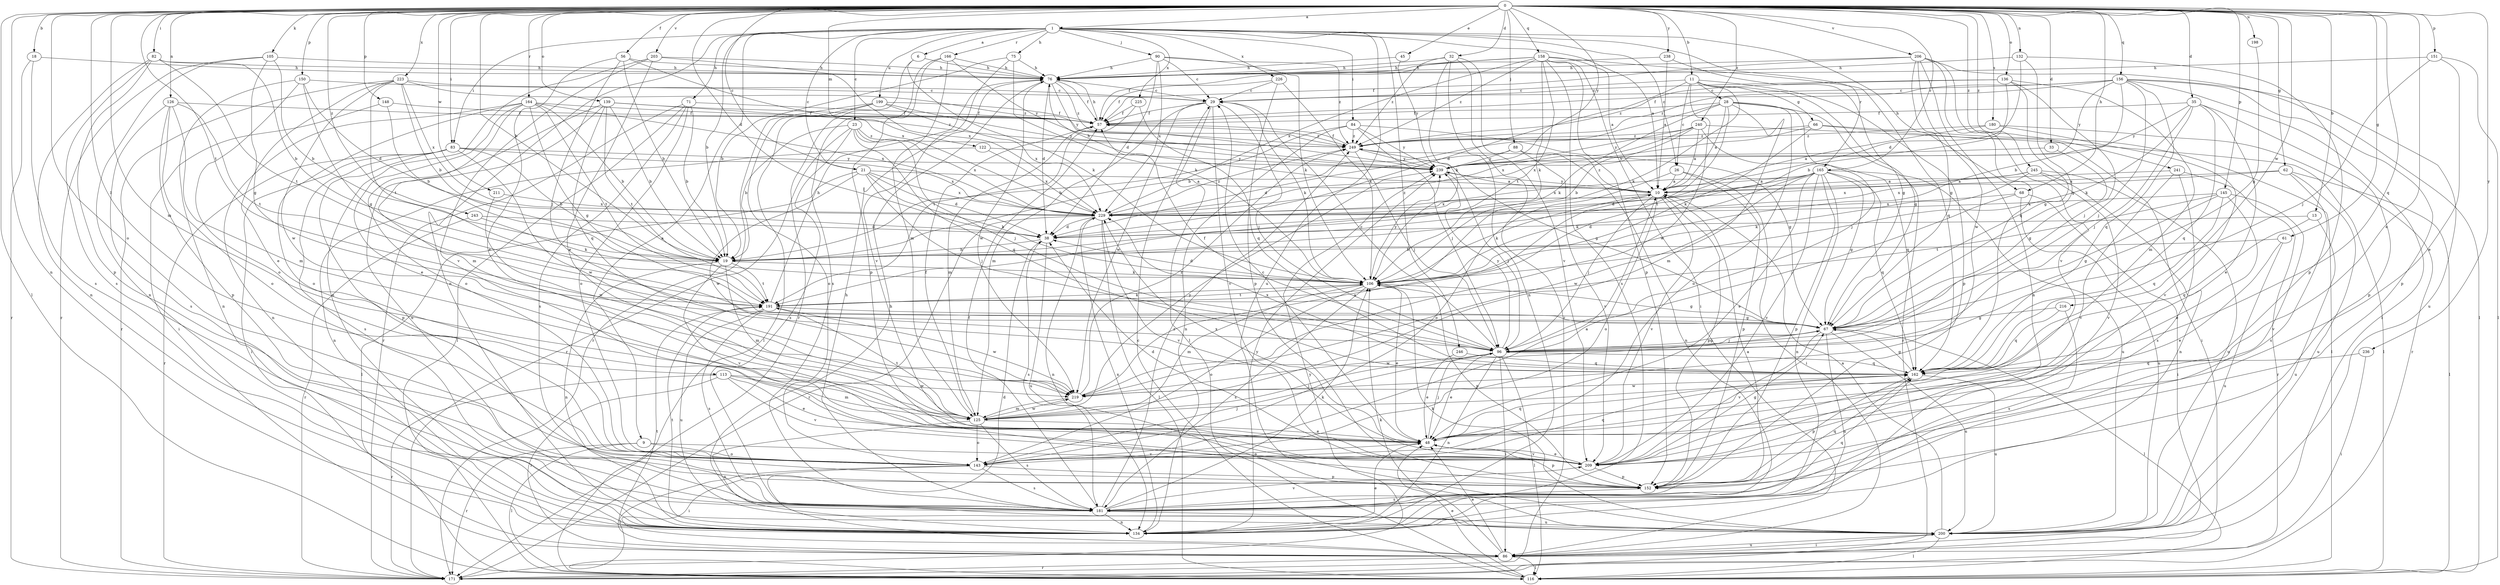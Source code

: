 strict digraph  {
0;
1;
6;
9;
10;
11;
13;
18;
19;
21;
23;
26;
28;
29;
32;
33;
35;
38;
45;
48;
56;
57;
61;
62;
66;
67;
68;
71;
75;
76;
82;
83;
84;
86;
88;
90;
96;
105;
106;
113;
116;
122;
125;
126;
132;
134;
136;
139;
143;
145;
148;
150;
151;
152;
156;
158;
162;
164;
165;
166;
171;
180;
181;
191;
198;
199;
200;
203;
206;
209;
211;
216;
219;
223;
225;
226;
229;
236;
238;
239;
240;
241;
243;
245;
246;
249;
0 -> 1  [label=a];
0 -> 11  [label=b];
0 -> 13  [label=b];
0 -> 18  [label=b];
0 -> 19  [label=b];
0 -> 21  [label=c];
0 -> 32  [label=d];
0 -> 33  [label=d];
0 -> 35  [label=d];
0 -> 38  [label=d];
0 -> 45  [label=e];
0 -> 48  [label=e];
0 -> 56  [label=f];
0 -> 61  [label=g];
0 -> 62  [label=g];
0 -> 68  [label=h];
0 -> 82  [label=i];
0 -> 83  [label=i];
0 -> 88  [label=j];
0 -> 105  [label=k];
0 -> 113  [label=l];
0 -> 116  [label=l];
0 -> 122  [label=m];
0 -> 125  [label=m];
0 -> 126  [label=n];
0 -> 132  [label=n];
0 -> 134  [label=n];
0 -> 136  [label=o];
0 -> 139  [label=o];
0 -> 143  [label=o];
0 -> 145  [label=p];
0 -> 148  [label=p];
0 -> 150  [label=p];
0 -> 151  [label=p];
0 -> 156  [label=q];
0 -> 158  [label=q];
0 -> 162  [label=q];
0 -> 164  [label=r];
0 -> 165  [label=r];
0 -> 180  [label=s];
0 -> 191  [label=t];
0 -> 198  [label=u];
0 -> 203  [label=v];
0 -> 206  [label=v];
0 -> 211  [label=w];
0 -> 216  [label=w];
0 -> 223  [label=x];
0 -> 236  [label=y];
0 -> 238  [label=y];
0 -> 239  [label=y];
0 -> 240  [label=z];
0 -> 241  [label=z];
0 -> 243  [label=z];
0 -> 245  [label=z];
1 -> 6  [label=a];
1 -> 9  [label=a];
1 -> 10  [label=a];
1 -> 19  [label=b];
1 -> 21  [label=c];
1 -> 23  [label=c];
1 -> 26  [label=c];
1 -> 68  [label=h];
1 -> 71  [label=h];
1 -> 75  [label=h];
1 -> 83  [label=i];
1 -> 84  [label=i];
1 -> 90  [label=j];
1 -> 134  [label=n];
1 -> 165  [label=r];
1 -> 166  [label=r];
1 -> 199  [label=u];
1 -> 200  [label=u];
1 -> 225  [label=x];
1 -> 226  [label=x];
1 -> 246  [label=z];
6 -> 76  [label=h];
6 -> 106  [label=k];
6 -> 171  [label=r];
9 -> 116  [label=l];
9 -> 143  [label=o];
9 -> 171  [label=r];
9 -> 209  [label=v];
10 -> 76  [label=h];
10 -> 96  [label=j];
10 -> 106  [label=k];
10 -> 143  [label=o];
10 -> 152  [label=p];
10 -> 209  [label=v];
10 -> 229  [label=x];
10 -> 239  [label=y];
10 -> 249  [label=z];
11 -> 26  [label=c];
11 -> 28  [label=c];
11 -> 29  [label=c];
11 -> 38  [label=d];
11 -> 66  [label=g];
11 -> 67  [label=g];
11 -> 106  [label=k];
11 -> 152  [label=p];
11 -> 219  [label=w];
13 -> 38  [label=d];
13 -> 162  [label=q];
13 -> 200  [label=u];
18 -> 76  [label=h];
18 -> 171  [label=r];
18 -> 181  [label=s];
19 -> 106  [label=k];
19 -> 125  [label=m];
19 -> 134  [label=n];
19 -> 191  [label=t];
19 -> 209  [label=v];
21 -> 10  [label=a];
21 -> 38  [label=d];
21 -> 96  [label=j];
21 -> 106  [label=k];
21 -> 116  [label=l];
21 -> 219  [label=w];
21 -> 229  [label=x];
23 -> 19  [label=b];
23 -> 96  [label=j];
23 -> 162  [label=q];
23 -> 171  [label=r];
23 -> 181  [label=s];
23 -> 229  [label=x];
23 -> 249  [label=z];
26 -> 10  [label=a];
26 -> 86  [label=i];
26 -> 143  [label=o];
26 -> 152  [label=p];
28 -> 10  [label=a];
28 -> 19  [label=b];
28 -> 57  [label=f];
28 -> 96  [label=j];
28 -> 106  [label=k];
28 -> 125  [label=m];
28 -> 143  [label=o];
28 -> 171  [label=r];
28 -> 191  [label=t];
29 -> 57  [label=f];
29 -> 96  [label=j];
29 -> 106  [label=k];
29 -> 116  [label=l];
29 -> 125  [label=m];
29 -> 209  [label=v];
29 -> 219  [label=w];
32 -> 76  [label=h];
32 -> 106  [label=k];
32 -> 134  [label=n];
32 -> 171  [label=r];
32 -> 209  [label=v];
32 -> 249  [label=z];
33 -> 67  [label=g];
33 -> 239  [label=y];
35 -> 48  [label=e];
35 -> 57  [label=f];
35 -> 96  [label=j];
35 -> 106  [label=k];
35 -> 152  [label=p];
35 -> 162  [label=q];
35 -> 239  [label=y];
38 -> 19  [label=b];
38 -> 181  [label=s];
38 -> 200  [label=u];
45 -> 76  [label=h];
45 -> 239  [label=y];
48 -> 29  [label=c];
48 -> 96  [label=j];
48 -> 143  [label=o];
48 -> 152  [label=p];
48 -> 162  [label=q];
48 -> 209  [label=v];
48 -> 229  [label=x];
56 -> 19  [label=b];
56 -> 48  [label=e];
56 -> 76  [label=h];
56 -> 96  [label=j];
56 -> 229  [label=x];
57 -> 76  [label=h];
57 -> 125  [label=m];
57 -> 249  [label=z];
61 -> 19  [label=b];
61 -> 48  [label=e];
61 -> 200  [label=u];
62 -> 10  [label=a];
62 -> 116  [label=l];
62 -> 181  [label=s];
62 -> 200  [label=u];
62 -> 229  [label=x];
66 -> 86  [label=i];
66 -> 106  [label=k];
66 -> 116  [label=l];
66 -> 229  [label=x];
66 -> 249  [label=z];
67 -> 96  [label=j];
67 -> 116  [label=l];
67 -> 134  [label=n];
67 -> 200  [label=u];
67 -> 209  [label=v];
67 -> 219  [label=w];
68 -> 86  [label=i];
68 -> 96  [label=j];
68 -> 200  [label=u];
68 -> 229  [label=x];
71 -> 19  [label=b];
71 -> 57  [label=f];
71 -> 116  [label=l];
71 -> 143  [label=o];
71 -> 171  [label=r];
71 -> 181  [label=s];
75 -> 19  [label=b];
75 -> 76  [label=h];
75 -> 106  [label=k];
75 -> 209  [label=v];
76 -> 29  [label=c];
76 -> 38  [label=d];
76 -> 57  [label=f];
76 -> 219  [label=w];
76 -> 239  [label=y];
76 -> 249  [label=z];
82 -> 19  [label=b];
82 -> 76  [label=h];
82 -> 134  [label=n];
82 -> 152  [label=p];
82 -> 181  [label=s];
82 -> 191  [label=t];
83 -> 19  [label=b];
83 -> 86  [label=i];
83 -> 152  [label=p];
83 -> 171  [label=r];
83 -> 181  [label=s];
83 -> 219  [label=w];
83 -> 229  [label=x];
83 -> 239  [label=y];
84 -> 19  [label=b];
84 -> 67  [label=g];
84 -> 96  [label=j];
84 -> 134  [label=n];
84 -> 239  [label=y];
84 -> 249  [label=z];
86 -> 38  [label=d];
86 -> 48  [label=e];
86 -> 106  [label=k];
86 -> 116  [label=l];
86 -> 171  [label=r];
86 -> 191  [label=t];
86 -> 200  [label=u];
88 -> 38  [label=d];
88 -> 134  [label=n];
88 -> 209  [label=v];
88 -> 239  [label=y];
90 -> 29  [label=c];
90 -> 38  [label=d];
90 -> 76  [label=h];
90 -> 106  [label=k];
90 -> 229  [label=x];
90 -> 249  [label=z];
96 -> 29  [label=c];
96 -> 48  [label=e];
96 -> 57  [label=f];
96 -> 67  [label=g];
96 -> 86  [label=i];
96 -> 116  [label=l];
96 -> 134  [label=n];
96 -> 162  [label=q];
96 -> 239  [label=y];
105 -> 19  [label=b];
105 -> 67  [label=g];
105 -> 76  [label=h];
105 -> 134  [label=n];
105 -> 171  [label=r];
106 -> 38  [label=d];
106 -> 48  [label=e];
106 -> 67  [label=g];
106 -> 125  [label=m];
106 -> 143  [label=o];
106 -> 152  [label=p];
106 -> 181  [label=s];
106 -> 191  [label=t];
106 -> 239  [label=y];
113 -> 48  [label=e];
113 -> 86  [label=i];
113 -> 125  [label=m];
113 -> 171  [label=r];
113 -> 209  [label=v];
113 -> 219  [label=w];
116 -> 29  [label=c];
116 -> 48  [label=e];
122 -> 134  [label=n];
122 -> 229  [label=x];
122 -> 239  [label=y];
125 -> 48  [label=e];
125 -> 57  [label=f];
125 -> 96  [label=j];
125 -> 134  [label=n];
125 -> 143  [label=o];
125 -> 181  [label=s];
125 -> 191  [label=t];
125 -> 219  [label=w];
125 -> 239  [label=y];
126 -> 57  [label=f];
126 -> 125  [label=m];
126 -> 143  [label=o];
126 -> 152  [label=p];
126 -> 181  [label=s];
126 -> 191  [label=t];
132 -> 38  [label=d];
132 -> 67  [label=g];
132 -> 76  [label=h];
132 -> 152  [label=p];
134 -> 48  [label=e];
134 -> 191  [label=t];
134 -> 229  [label=x];
134 -> 239  [label=y];
136 -> 19  [label=b];
136 -> 29  [label=c];
136 -> 67  [label=g];
136 -> 96  [label=j];
136 -> 125  [label=m];
136 -> 249  [label=z];
139 -> 19  [label=b];
139 -> 57  [label=f];
139 -> 143  [label=o];
139 -> 162  [label=q];
139 -> 191  [label=t];
139 -> 200  [label=u];
139 -> 249  [label=z];
143 -> 10  [label=a];
143 -> 86  [label=i];
143 -> 96  [label=j];
143 -> 116  [label=l];
143 -> 152  [label=p];
143 -> 162  [label=q];
143 -> 181  [label=s];
145 -> 48  [label=e];
145 -> 67  [label=g];
145 -> 162  [label=q];
145 -> 191  [label=t];
145 -> 209  [label=v];
145 -> 229  [label=x];
148 -> 19  [label=b];
148 -> 57  [label=f];
148 -> 86  [label=i];
150 -> 29  [label=c];
150 -> 38  [label=d];
150 -> 67  [label=g];
150 -> 134  [label=n];
150 -> 143  [label=o];
151 -> 48  [label=e];
151 -> 76  [label=h];
151 -> 96  [label=j];
151 -> 116  [label=l];
152 -> 162  [label=q];
152 -> 181  [label=s];
156 -> 19  [label=b];
156 -> 29  [label=c];
156 -> 57  [label=f];
156 -> 86  [label=i];
156 -> 96  [label=j];
156 -> 152  [label=p];
156 -> 162  [label=q];
156 -> 200  [label=u];
156 -> 239  [label=y];
156 -> 249  [label=z];
158 -> 10  [label=a];
158 -> 57  [label=f];
158 -> 76  [label=h];
158 -> 86  [label=i];
158 -> 106  [label=k];
158 -> 152  [label=p];
158 -> 162  [label=q];
158 -> 181  [label=s];
158 -> 191  [label=t];
158 -> 229  [label=x];
158 -> 249  [label=z];
162 -> 67  [label=g];
162 -> 152  [label=p];
162 -> 200  [label=u];
162 -> 219  [label=w];
162 -> 229  [label=x];
164 -> 19  [label=b];
164 -> 48  [label=e];
164 -> 57  [label=f];
164 -> 67  [label=g];
164 -> 125  [label=m];
164 -> 134  [label=n];
164 -> 143  [label=o];
164 -> 191  [label=t];
164 -> 229  [label=x];
165 -> 10  [label=a];
165 -> 38  [label=d];
165 -> 48  [label=e];
165 -> 67  [label=g];
165 -> 106  [label=k];
165 -> 134  [label=n];
165 -> 152  [label=p];
165 -> 162  [label=q];
165 -> 200  [label=u];
165 -> 209  [label=v];
165 -> 219  [label=w];
165 -> 229  [label=x];
166 -> 76  [label=h];
166 -> 125  [label=m];
166 -> 152  [label=p];
166 -> 181  [label=s];
166 -> 239  [label=y];
171 -> 239  [label=y];
180 -> 10  [label=a];
180 -> 171  [label=r];
180 -> 209  [label=v];
180 -> 249  [label=z];
181 -> 10  [label=a];
181 -> 57  [label=f];
181 -> 76  [label=h];
181 -> 106  [label=k];
181 -> 134  [label=n];
181 -> 162  [label=q];
181 -> 200  [label=u];
181 -> 209  [label=v];
181 -> 249  [label=z];
191 -> 67  [label=g];
191 -> 76  [label=h];
191 -> 106  [label=k];
191 -> 181  [label=s];
191 -> 200  [label=u];
191 -> 219  [label=w];
198 -> 67  [label=g];
199 -> 57  [label=f];
199 -> 116  [label=l];
199 -> 143  [label=o];
199 -> 171  [label=r];
199 -> 229  [label=x];
199 -> 239  [label=y];
200 -> 10  [label=a];
200 -> 76  [label=h];
200 -> 86  [label=i];
200 -> 106  [label=k];
200 -> 116  [label=l];
203 -> 48  [label=e];
203 -> 76  [label=h];
203 -> 134  [label=n];
203 -> 209  [label=v];
203 -> 229  [label=x];
206 -> 57  [label=f];
206 -> 67  [label=g];
206 -> 76  [label=h];
206 -> 116  [label=l];
206 -> 134  [label=n];
206 -> 162  [label=q];
206 -> 209  [label=v];
206 -> 219  [label=w];
209 -> 38  [label=d];
209 -> 48  [label=e];
209 -> 67  [label=g];
209 -> 152  [label=p];
211 -> 219  [label=w];
211 -> 229  [label=x];
216 -> 67  [label=g];
216 -> 162  [label=q];
216 -> 181  [label=s];
219 -> 10  [label=a];
219 -> 125  [label=m];
219 -> 249  [label=z];
223 -> 19  [label=b];
223 -> 29  [label=c];
223 -> 48  [label=e];
223 -> 171  [label=r];
223 -> 191  [label=t];
223 -> 219  [label=w];
223 -> 229  [label=x];
223 -> 249  [label=z];
225 -> 57  [label=f];
225 -> 162  [label=q];
225 -> 191  [label=t];
226 -> 29  [label=c];
226 -> 57  [label=f];
226 -> 106  [label=k];
226 -> 152  [label=p];
229 -> 38  [label=d];
229 -> 116  [label=l];
229 -> 134  [label=n];
229 -> 171  [label=r];
229 -> 209  [label=v];
229 -> 249  [label=z];
236 -> 86  [label=i];
236 -> 162  [label=q];
238 -> 10  [label=a];
238 -> 67  [label=g];
238 -> 76  [label=h];
239 -> 10  [label=a];
239 -> 96  [label=j];
240 -> 10  [label=a];
240 -> 19  [label=b];
240 -> 116  [label=l];
240 -> 162  [label=q];
240 -> 229  [label=x];
240 -> 239  [label=y];
240 -> 249  [label=z];
241 -> 10  [label=a];
241 -> 171  [label=r];
241 -> 181  [label=s];
241 -> 209  [label=v];
243 -> 38  [label=d];
243 -> 106  [label=k];
243 -> 171  [label=r];
245 -> 10  [label=a];
245 -> 106  [label=k];
245 -> 134  [label=n];
245 -> 200  [label=u];
245 -> 209  [label=v];
245 -> 229  [label=x];
246 -> 48  [label=e];
246 -> 162  [label=q];
249 -> 57  [label=f];
249 -> 67  [label=g];
249 -> 96  [label=j];
249 -> 239  [label=y];
}
